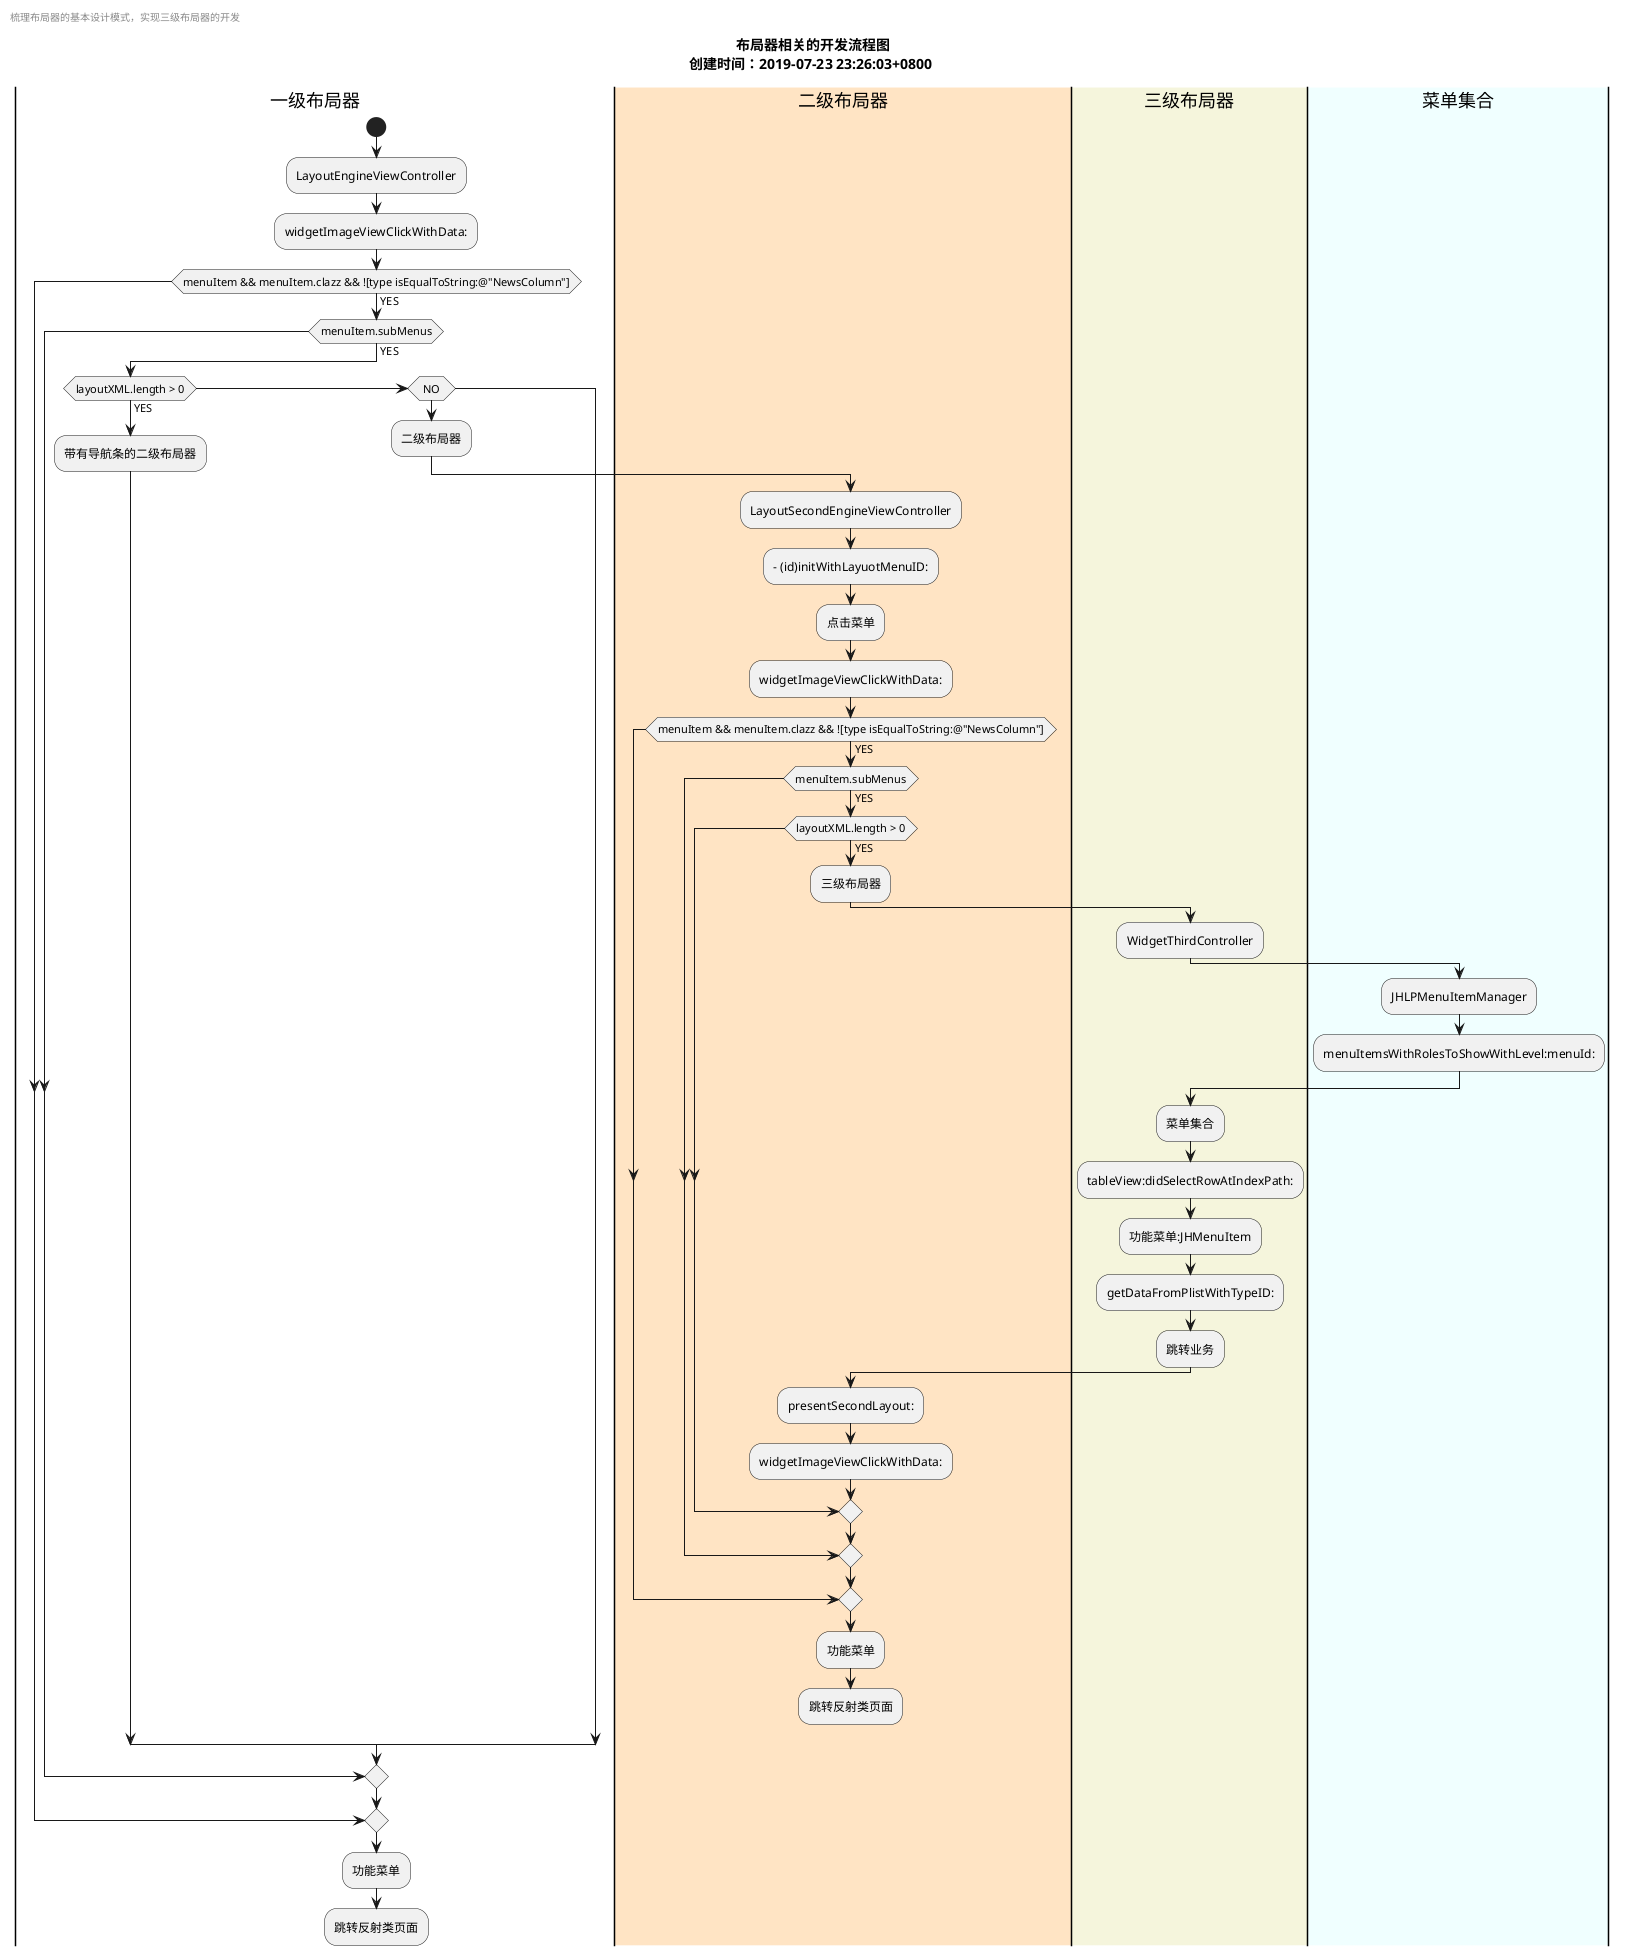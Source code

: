 @startuml
title
布局器相关的开发流程图
创建时间：2019-07-23 23:26:03+0800 
endtitle
left header
梳理布局器的基本设计模式，实现三级布局器的开发
endheader
|一级布局器|
|#bisque|二级布局器|
|#beige|三级布局器|
|#azure|菜单集合|
|一级布局器|
start
:LayoutEngineViewController;
:widgetImageViewClickWithData:;
if (menuItem && menuItem.clazz && ![type isEqualToString:@"NewsColumn"]) then (YES)
    if (menuItem.subMenus) then (YES)
      if (layoutXML.length > 0) then (YES)
        :带有导航条的二级布局器;
      elseif(NO)
        :二级布局器;
|二级布局器|
        :LayoutSecondEngineViewController;
        :- (id)initWithLayuotMenuID:;
        :点击菜单;
        :widgetImageViewClickWithData:;
        if (menuItem && menuItem.clazz && ![type isEqualToString:@"NewsColumn"]) then (YES)
            if (menuItem.subMenus) then (YES)
                 if (layoutXML.length > 0) then (YES)
                    :三级布局器;
                    |三级布局器|
                    :WidgetThirdController;
                    |菜单集合|
                    :JHLPMenuItemManager;
                    :menuItemsWithRolesToShowWithLevel:menuId:;
                    |三级布局器|
                    :菜单集合;
                    :tableView:didSelectRowAtIndexPath:;
                    :功能菜单:JHMenuItem;
                    :getDataFromPlistWithTypeID:;
                    :跳转业务; 
                 |二级布局器|
                 :presentSecondLayout:;
                 :widgetImageViewClickWithData:;
                 endif
            endif
        endif
        :功能菜单;
        :跳转反射类页面;
        detach
|一级布局器|
     endif   
  endif
endif
:功能菜单; 
:跳转反射类页面;
@enduml
